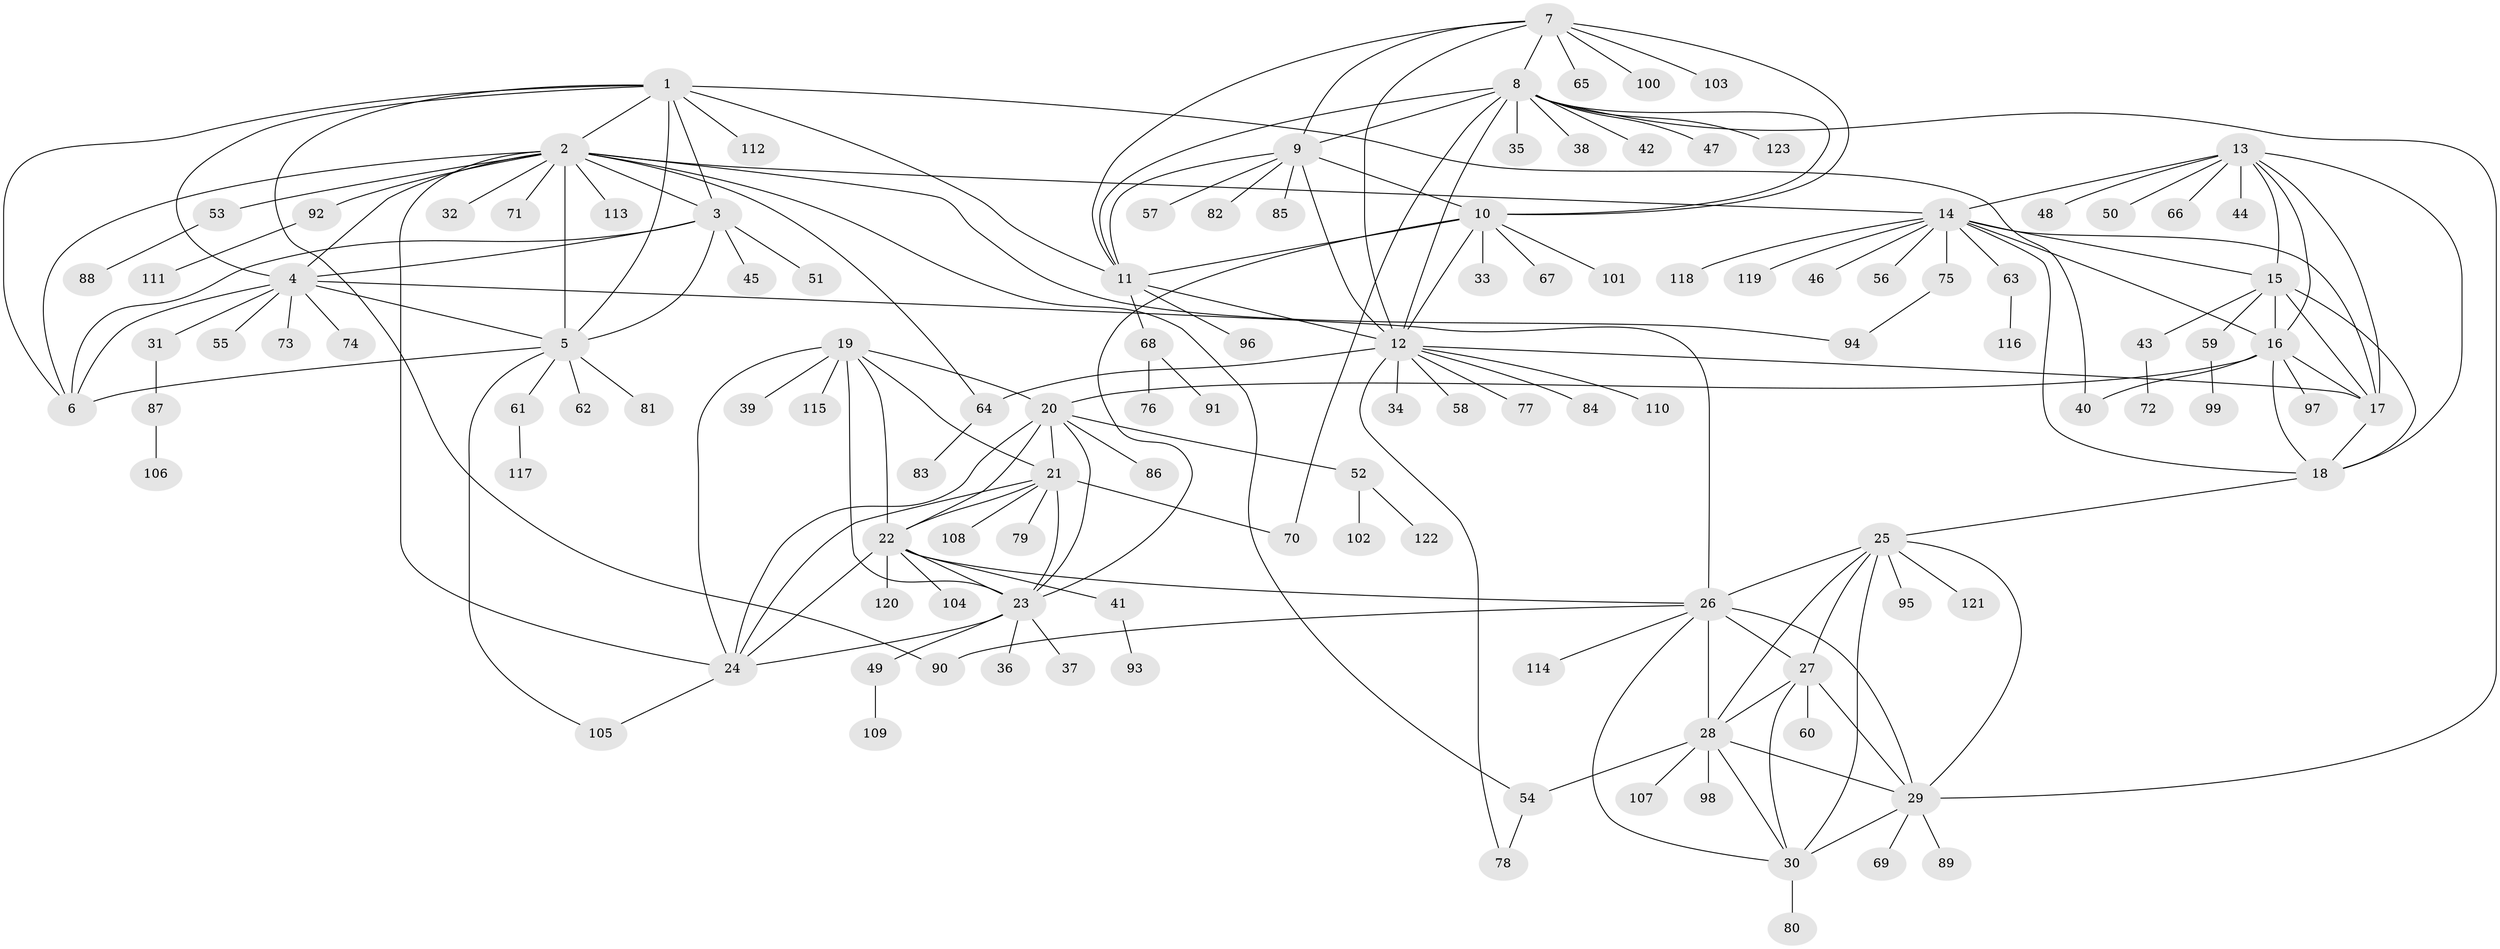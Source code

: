 // coarse degree distribution, {8: 0.05405405405405406, 2: 0.08108108108108109, 6: 0.08108108108108109, 1: 0.4864864864864865, 4: 0.05405405405405406, 3: 0.10810810810810811, 11: 0.02702702702702703, 5: 0.02702702702702703, 7: 0.02702702702702703, 9: 0.02702702702702703, 10: 0.02702702702702703}
// Generated by graph-tools (version 1.1) at 2025/37/03/04/25 23:37:45]
// undirected, 123 vertices, 186 edges
graph export_dot {
  node [color=gray90,style=filled];
  1;
  2;
  3;
  4;
  5;
  6;
  7;
  8;
  9;
  10;
  11;
  12;
  13;
  14;
  15;
  16;
  17;
  18;
  19;
  20;
  21;
  22;
  23;
  24;
  25;
  26;
  27;
  28;
  29;
  30;
  31;
  32;
  33;
  34;
  35;
  36;
  37;
  38;
  39;
  40;
  41;
  42;
  43;
  44;
  45;
  46;
  47;
  48;
  49;
  50;
  51;
  52;
  53;
  54;
  55;
  56;
  57;
  58;
  59;
  60;
  61;
  62;
  63;
  64;
  65;
  66;
  67;
  68;
  69;
  70;
  71;
  72;
  73;
  74;
  75;
  76;
  77;
  78;
  79;
  80;
  81;
  82;
  83;
  84;
  85;
  86;
  87;
  88;
  89;
  90;
  91;
  92;
  93;
  94;
  95;
  96;
  97;
  98;
  99;
  100;
  101;
  102;
  103;
  104;
  105;
  106;
  107;
  108;
  109;
  110;
  111;
  112;
  113;
  114;
  115;
  116;
  117;
  118;
  119;
  120;
  121;
  122;
  123;
  1 -- 2;
  1 -- 3;
  1 -- 4;
  1 -- 5;
  1 -- 6;
  1 -- 11;
  1 -- 40;
  1 -- 90;
  1 -- 112;
  2 -- 3;
  2 -- 4;
  2 -- 5;
  2 -- 6;
  2 -- 14;
  2 -- 24;
  2 -- 32;
  2 -- 53;
  2 -- 54;
  2 -- 64;
  2 -- 71;
  2 -- 92;
  2 -- 94;
  2 -- 113;
  3 -- 4;
  3 -- 5;
  3 -- 6;
  3 -- 45;
  3 -- 51;
  4 -- 5;
  4 -- 6;
  4 -- 26;
  4 -- 31;
  4 -- 55;
  4 -- 73;
  4 -- 74;
  5 -- 6;
  5 -- 61;
  5 -- 62;
  5 -- 81;
  5 -- 105;
  7 -- 8;
  7 -- 9;
  7 -- 10;
  7 -- 11;
  7 -- 12;
  7 -- 65;
  7 -- 100;
  7 -- 103;
  8 -- 9;
  8 -- 10;
  8 -- 11;
  8 -- 12;
  8 -- 29;
  8 -- 35;
  8 -- 38;
  8 -- 42;
  8 -- 47;
  8 -- 70;
  8 -- 123;
  9 -- 10;
  9 -- 11;
  9 -- 12;
  9 -- 57;
  9 -- 82;
  9 -- 85;
  10 -- 11;
  10 -- 12;
  10 -- 23;
  10 -- 33;
  10 -- 67;
  10 -- 101;
  11 -- 12;
  11 -- 68;
  11 -- 96;
  12 -- 17;
  12 -- 34;
  12 -- 58;
  12 -- 64;
  12 -- 77;
  12 -- 78;
  12 -- 84;
  12 -- 110;
  13 -- 14;
  13 -- 15;
  13 -- 16;
  13 -- 17;
  13 -- 18;
  13 -- 44;
  13 -- 48;
  13 -- 50;
  13 -- 66;
  14 -- 15;
  14 -- 16;
  14 -- 17;
  14 -- 18;
  14 -- 46;
  14 -- 56;
  14 -- 63;
  14 -- 75;
  14 -- 118;
  14 -- 119;
  15 -- 16;
  15 -- 17;
  15 -- 18;
  15 -- 43;
  15 -- 59;
  16 -- 17;
  16 -- 18;
  16 -- 20;
  16 -- 40;
  16 -- 97;
  17 -- 18;
  18 -- 25;
  19 -- 20;
  19 -- 21;
  19 -- 22;
  19 -- 23;
  19 -- 24;
  19 -- 39;
  19 -- 115;
  20 -- 21;
  20 -- 22;
  20 -- 23;
  20 -- 24;
  20 -- 52;
  20 -- 86;
  21 -- 22;
  21 -- 23;
  21 -- 24;
  21 -- 70;
  21 -- 79;
  21 -- 108;
  22 -- 23;
  22 -- 24;
  22 -- 26;
  22 -- 41;
  22 -- 104;
  22 -- 120;
  23 -- 24;
  23 -- 36;
  23 -- 37;
  23 -- 49;
  24 -- 105;
  25 -- 26;
  25 -- 27;
  25 -- 28;
  25 -- 29;
  25 -- 30;
  25 -- 95;
  25 -- 121;
  26 -- 27;
  26 -- 28;
  26 -- 29;
  26 -- 30;
  26 -- 90;
  26 -- 114;
  27 -- 28;
  27 -- 29;
  27 -- 30;
  27 -- 60;
  28 -- 29;
  28 -- 30;
  28 -- 54;
  28 -- 98;
  28 -- 107;
  29 -- 30;
  29 -- 69;
  29 -- 89;
  30 -- 80;
  31 -- 87;
  41 -- 93;
  43 -- 72;
  49 -- 109;
  52 -- 102;
  52 -- 122;
  53 -- 88;
  54 -- 78;
  59 -- 99;
  61 -- 117;
  63 -- 116;
  64 -- 83;
  68 -- 76;
  68 -- 91;
  75 -- 94;
  87 -- 106;
  92 -- 111;
}
